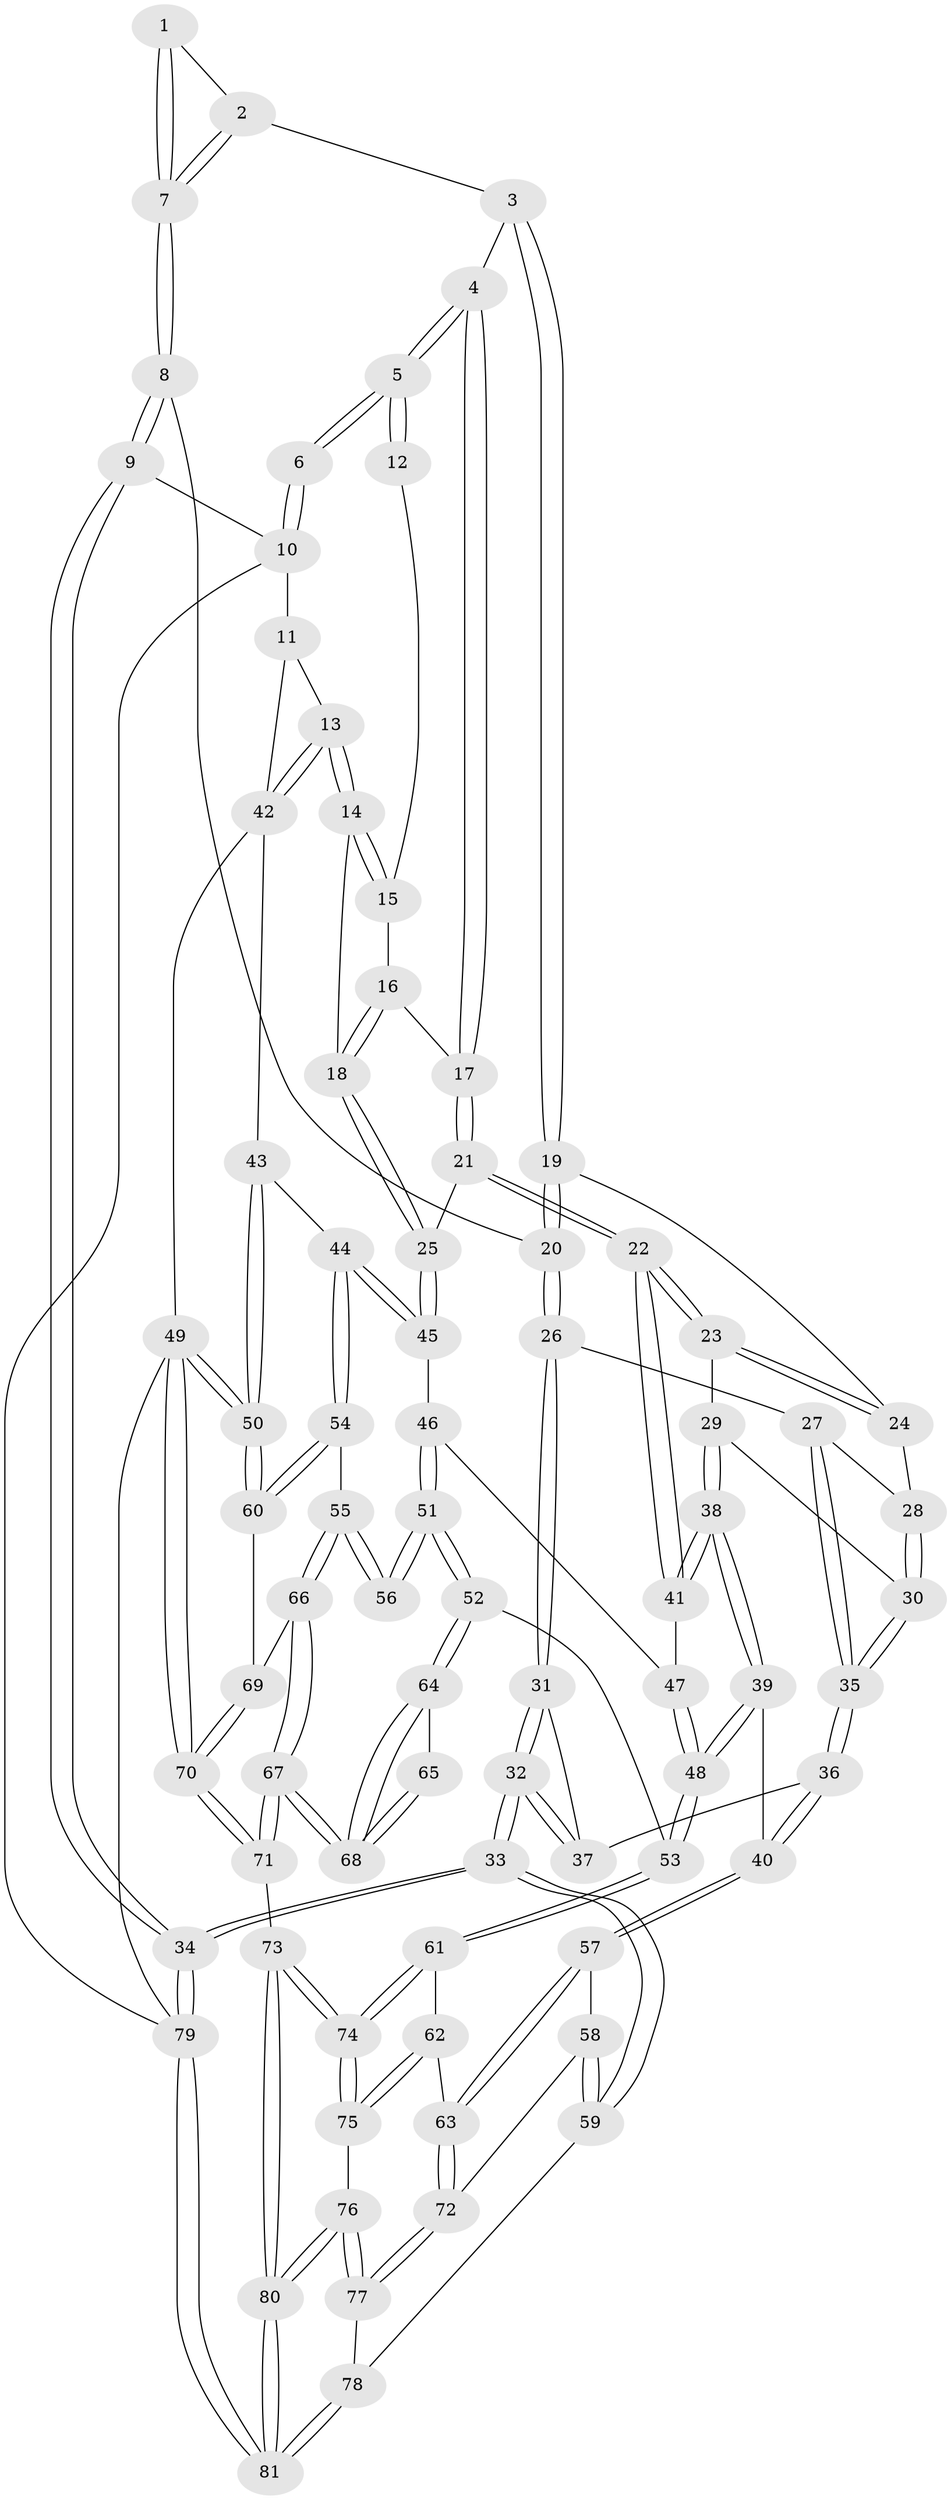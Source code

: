 // Generated by graph-tools (version 1.1) at 2025/03/03/09/25 03:03:26]
// undirected, 81 vertices, 199 edges
graph export_dot {
graph [start="1"]
  node [color=gray90,style=filled];
  1 [pos="+0.05197734524721795+0.09810802100223098"];
  2 [pos="+0.12447991692876612+0.13784363352495246"];
  3 [pos="+0.33718892836348674+0.12994520692673936"];
  4 [pos="+0.443618801178852+0.023005396209481593"];
  5 [pos="+0.44780351359664816+0"];
  6 [pos="+0+0"];
  7 [pos="+0+0.25207358023676424"];
  8 [pos="+0+0.2727660506085443"];
  9 [pos="+0+0.27563053924981973"];
  10 [pos="+0+0"];
  11 [pos="+0.7710783919685769+0"];
  12 [pos="+0.6576260277915956+0"];
  13 [pos="+1+0.2854651908829492"];
  14 [pos="+0.9982180690492226+0.2859425947975935"];
  15 [pos="+0.8237604764001835+0.16469788693165507"];
  16 [pos="+0.6909409348779078+0.17444976636777368"];
  17 [pos="+0.4520481262267207+0.03803619701369208"];
  18 [pos="+0.8297475834944821+0.3409657627836411"];
  19 [pos="+0.2796713959117433+0.21555514865182443"];
  20 [pos="+0.0360291666161914+0.2955718981810958"];
  21 [pos="+0.5101129697405057+0.22362185159919448"];
  22 [pos="+0.48837790058901737+0.420736865237267"];
  23 [pos="+0.3854446265736072+0.4107981961212852"];
  24 [pos="+0.27630285812161004+0.2561943917973361"];
  25 [pos="+0.7594497609672013+0.3916468877729457"];
  26 [pos="+0.06779624896958242+0.35554323976521085"];
  27 [pos="+0.1409201937305597+0.3974633333909312"];
  28 [pos="+0.2606330809639076+0.3249996314434895"];
  29 [pos="+0.29212969753588147+0.43954238637224174"];
  30 [pos="+0.27613381886635635+0.43160555965229014"];
  31 [pos="+0.061176250682909765+0.3939050890535564"];
  32 [pos="+0+0.6391601674215511"];
  33 [pos="+0+0.6956564547217907"];
  34 [pos="+0+0.697142539468463"];
  35 [pos="+0.1832522224189064+0.4971288610848409"];
  36 [pos="+0.1582120031387222+0.559966046303417"];
  37 [pos="+0.11281487877491764+0.5648869919889998"];
  38 [pos="+0.3630758679027559+0.5540809476643749"];
  39 [pos="+0.3520254706361543+0.5854987534365826"];
  40 [pos="+0.22001389211053468+0.6126389213918944"];
  41 [pos="+0.4968150607303613+0.44975578739416466"];
  42 [pos="+1+0.32937362841644063"];
  43 [pos="+1+0.3413017706747552"];
  44 [pos="+0.9025052979766732+0.5907832333191825"];
  45 [pos="+0.7489559627056388+0.4171883892119987"];
  46 [pos="+0.6556848680121746+0.5323921419901972"];
  47 [pos="+0.5105868114130959+0.4611660594881178"];
  48 [pos="+0.4547964345878821+0.7255454738812641"];
  49 [pos="+1+1"];
  50 [pos="+1+0.8729106083643086"];
  51 [pos="+0.6678250399442907+0.6123054055569639"];
  52 [pos="+0.5030049891367537+0.7442025605311672"];
  53 [pos="+0.46308535955658575+0.7434447669008976"];
  54 [pos="+0.8766536675146896+0.6465835458506158"];
  55 [pos="+0.7826230373654582+0.6861492701174564"];
  56 [pos="+0.7762508454753931+0.6847705812585475"];
  57 [pos="+0.22180605521107222+0.7312621475275493"];
  58 [pos="+0+0.7293080711355489"];
  59 [pos="+0+0.7199319056784433"];
  60 [pos="+1+0.7633197040866411"];
  61 [pos="+0.44851939089454207+0.75653291805486"];
  62 [pos="+0.3007997632110416+0.7951632937994042"];
  63 [pos="+0.2541740474966087+0.793468108147108"];
  64 [pos="+0.6164942196625992+0.8718306319826272"];
  65 [pos="+0.7331569838553279+0.749858206780753"];
  66 [pos="+0.8017566043829273+0.7373611801148201"];
  67 [pos="+0.7376215416263107+1"];
  68 [pos="+0.7295636657645966+1"];
  69 [pos="+0.868362469752351+0.8043386349018466"];
  70 [pos="+0.9805703003651554+1"];
  71 [pos="+0.7387702741745222+1"];
  72 [pos="+0.2288641734196385+0.8266405104346121"];
  73 [pos="+0.4954856141959579+1"];
  74 [pos="+0.42680490027433676+1"];
  75 [pos="+0.35347380449811217+0.956876543242583"];
  76 [pos="+0.2541879432033142+0.9386901818348942"];
  77 [pos="+0.21217589722827251+0.8544526502711374"];
  78 [pos="+0.13775408777006842+0.8913826120943694"];
  79 [pos="+0+1"];
  80 [pos="+0.15767679554417016+1"];
  81 [pos="+0.012111308660133832+1"];
  1 -- 2;
  1 -- 7;
  1 -- 7;
  2 -- 3;
  2 -- 7;
  2 -- 7;
  3 -- 4;
  3 -- 19;
  3 -- 19;
  4 -- 5;
  4 -- 5;
  4 -- 17;
  4 -- 17;
  5 -- 6;
  5 -- 6;
  5 -- 12;
  5 -- 12;
  6 -- 10;
  6 -- 10;
  7 -- 8;
  7 -- 8;
  8 -- 9;
  8 -- 9;
  8 -- 20;
  9 -- 10;
  9 -- 34;
  9 -- 34;
  10 -- 11;
  10 -- 79;
  11 -- 13;
  11 -- 42;
  12 -- 15;
  13 -- 14;
  13 -- 14;
  13 -- 42;
  13 -- 42;
  14 -- 15;
  14 -- 15;
  14 -- 18;
  15 -- 16;
  16 -- 17;
  16 -- 18;
  16 -- 18;
  17 -- 21;
  17 -- 21;
  18 -- 25;
  18 -- 25;
  19 -- 20;
  19 -- 20;
  19 -- 24;
  20 -- 26;
  20 -- 26;
  21 -- 22;
  21 -- 22;
  21 -- 25;
  22 -- 23;
  22 -- 23;
  22 -- 41;
  22 -- 41;
  23 -- 24;
  23 -- 24;
  23 -- 29;
  24 -- 28;
  25 -- 45;
  25 -- 45;
  26 -- 27;
  26 -- 31;
  26 -- 31;
  27 -- 28;
  27 -- 35;
  27 -- 35;
  28 -- 30;
  28 -- 30;
  29 -- 30;
  29 -- 38;
  29 -- 38;
  30 -- 35;
  30 -- 35;
  31 -- 32;
  31 -- 32;
  31 -- 37;
  32 -- 33;
  32 -- 33;
  32 -- 37;
  32 -- 37;
  33 -- 34;
  33 -- 34;
  33 -- 59;
  33 -- 59;
  34 -- 79;
  34 -- 79;
  35 -- 36;
  35 -- 36;
  36 -- 37;
  36 -- 40;
  36 -- 40;
  38 -- 39;
  38 -- 39;
  38 -- 41;
  38 -- 41;
  39 -- 40;
  39 -- 48;
  39 -- 48;
  40 -- 57;
  40 -- 57;
  41 -- 47;
  42 -- 43;
  42 -- 49;
  43 -- 44;
  43 -- 50;
  43 -- 50;
  44 -- 45;
  44 -- 45;
  44 -- 54;
  44 -- 54;
  45 -- 46;
  46 -- 47;
  46 -- 51;
  46 -- 51;
  47 -- 48;
  47 -- 48;
  48 -- 53;
  48 -- 53;
  49 -- 50;
  49 -- 50;
  49 -- 70;
  49 -- 70;
  49 -- 79;
  50 -- 60;
  50 -- 60;
  51 -- 52;
  51 -- 52;
  51 -- 56;
  51 -- 56;
  52 -- 53;
  52 -- 64;
  52 -- 64;
  53 -- 61;
  53 -- 61;
  54 -- 55;
  54 -- 60;
  54 -- 60;
  55 -- 56;
  55 -- 56;
  55 -- 66;
  55 -- 66;
  57 -- 58;
  57 -- 63;
  57 -- 63;
  58 -- 59;
  58 -- 59;
  58 -- 72;
  59 -- 78;
  60 -- 69;
  61 -- 62;
  61 -- 74;
  61 -- 74;
  62 -- 63;
  62 -- 75;
  62 -- 75;
  63 -- 72;
  63 -- 72;
  64 -- 65;
  64 -- 68;
  64 -- 68;
  65 -- 68;
  65 -- 68;
  66 -- 67;
  66 -- 67;
  66 -- 69;
  67 -- 68;
  67 -- 68;
  67 -- 71;
  67 -- 71;
  69 -- 70;
  69 -- 70;
  70 -- 71;
  70 -- 71;
  71 -- 73;
  72 -- 77;
  72 -- 77;
  73 -- 74;
  73 -- 74;
  73 -- 80;
  73 -- 80;
  74 -- 75;
  74 -- 75;
  75 -- 76;
  76 -- 77;
  76 -- 77;
  76 -- 80;
  76 -- 80;
  77 -- 78;
  78 -- 81;
  78 -- 81;
  79 -- 81;
  79 -- 81;
  80 -- 81;
  80 -- 81;
}
